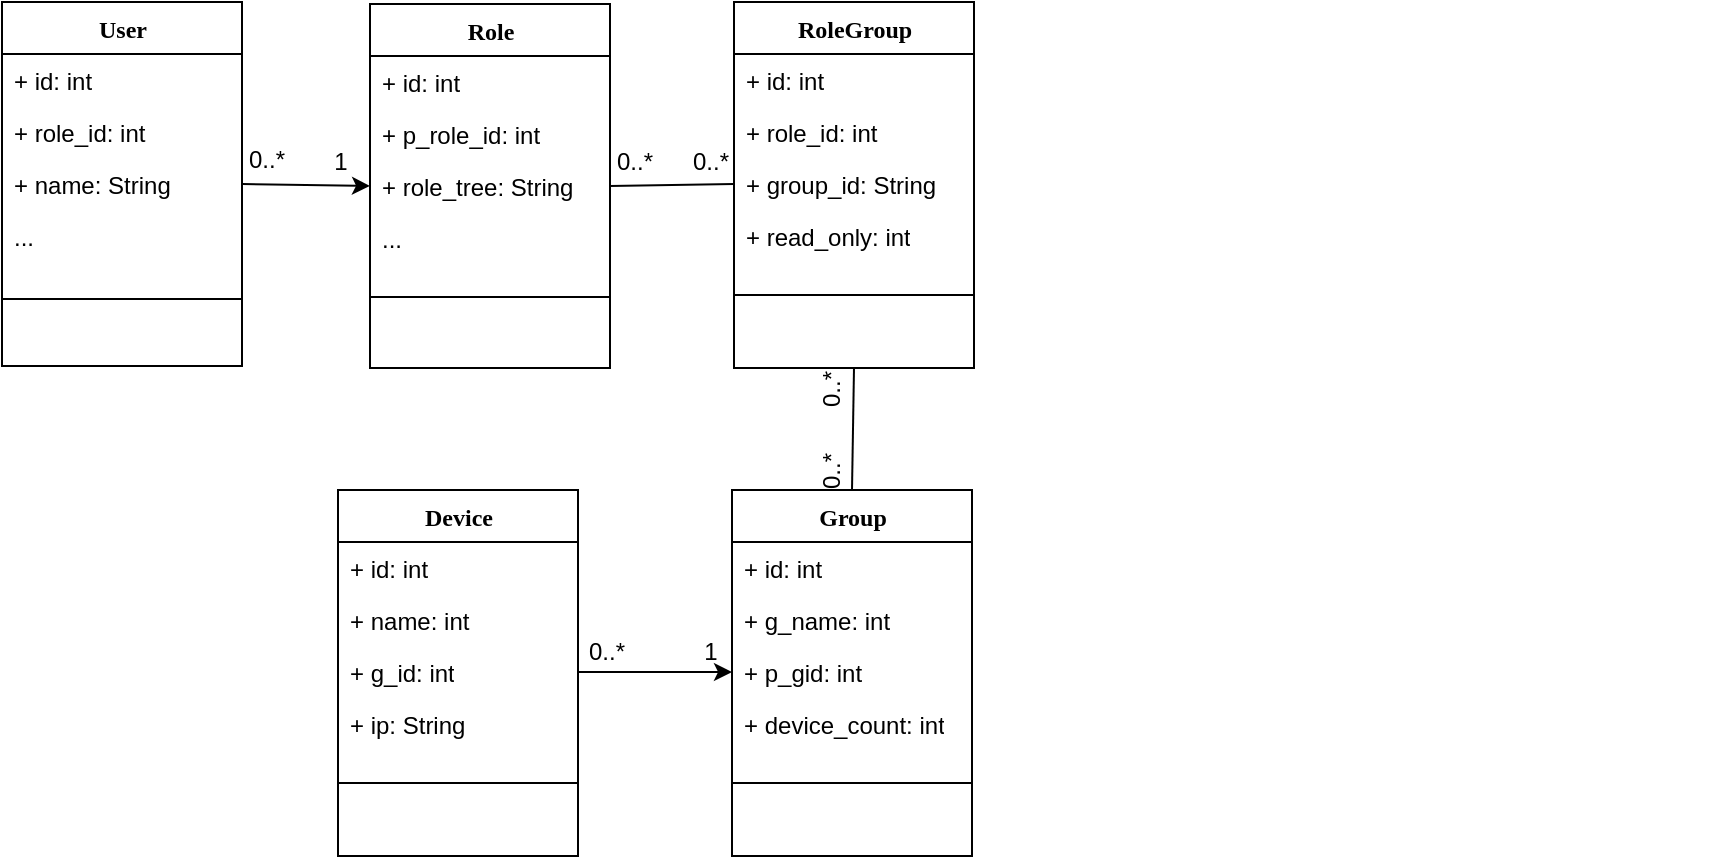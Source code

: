 <mxfile version="13.8.0" type="github">
  <diagram name="Page-1" id="6133507b-19e7-1e82-6fc7-422aa6c4b21f">
    <mxGraphModel dx="1410" dy="603" grid="0" gridSize="10" guides="1" tooltips="1" connect="1" arrows="1" fold="1" page="1" pageScale="1" pageWidth="413" pageHeight="583" background="#ffffff" math="0" shadow="0">
      <root>
        <mxCell id="0" />
        <mxCell id="1" parent="0" />
        <mxCell id="IwuFGDZ3gKHl45ehaiq--77" value="" style="group" vertex="1" connectable="0" parent="1">
          <mxGeometry x="23" y="110" width="854" height="185" as="geometry" />
        </mxCell>
        <mxCell id="IwuFGDZ3gKHl45ehaiq--76" value="" style="group" vertex="1" connectable="0" parent="IwuFGDZ3gKHl45ehaiq--77">
          <mxGeometry width="854" height="185" as="geometry" />
        </mxCell>
        <mxCell id="IwuFGDZ3gKHl45ehaiq--22" value="" style="group" vertex="1" connectable="0" parent="IwuFGDZ3gKHl45ehaiq--76">
          <mxGeometry width="742" height="185" as="geometry" />
        </mxCell>
        <mxCell id="IwuFGDZ3gKHl45ehaiq--82" value="" style="group" vertex="1" connectable="0" parent="IwuFGDZ3gKHl45ehaiq--22">
          <mxGeometry width="486" height="183" as="geometry" />
        </mxCell>
        <mxCell id="IwuFGDZ3gKHl45ehaiq--81" value="" style="group" vertex="1" connectable="0" parent="IwuFGDZ3gKHl45ehaiq--82">
          <mxGeometry width="486" height="183" as="geometry" />
        </mxCell>
        <mxCell id="IwuFGDZ3gKHl45ehaiq--3" value="RoleGroup" style="swimlane;html=1;fontStyle=1;align=center;verticalAlign=top;childLayout=stackLayout;horizontal=1;startSize=26;horizontalStack=0;resizeParent=1;resizeLast=0;collapsible=1;marginBottom=0;swimlaneFillColor=#ffffff;rounded=0;shadow=0;comic=0;labelBackgroundColor=none;strokeWidth=1;fillColor=none;fontFamily=Verdana;fontSize=12" vertex="1" parent="IwuFGDZ3gKHl45ehaiq--81">
          <mxGeometry x="366" width="120" height="183" as="geometry" />
        </mxCell>
        <mxCell id="IwuFGDZ3gKHl45ehaiq--4" value="+ id: int" style="text;html=1;strokeColor=none;fillColor=none;align=left;verticalAlign=top;spacingLeft=4;spacingRight=4;whiteSpace=wrap;overflow=hidden;rotatable=0;points=[[0,0.5],[1,0.5]];portConstraint=eastwest;" vertex="1" parent="IwuFGDZ3gKHl45ehaiq--3">
          <mxGeometry y="26" width="120" height="26" as="geometry" />
        </mxCell>
        <mxCell id="IwuFGDZ3gKHl45ehaiq--5" value="+ role_id: int" style="text;html=1;strokeColor=none;fillColor=none;align=left;verticalAlign=top;spacingLeft=4;spacingRight=4;whiteSpace=wrap;overflow=hidden;rotatable=0;points=[[0,0.5],[1,0.5]];portConstraint=eastwest;" vertex="1" parent="IwuFGDZ3gKHl45ehaiq--3">
          <mxGeometry y="52" width="120" height="26" as="geometry" />
        </mxCell>
        <mxCell id="IwuFGDZ3gKHl45ehaiq--9" value="+ group_id: String" style="text;html=1;strokeColor=none;fillColor=none;align=left;verticalAlign=top;spacingLeft=4;spacingRight=4;whiteSpace=wrap;overflow=hidden;rotatable=0;points=[[0,0.5],[1,0.5]];portConstraint=eastwest;" vertex="1" parent="IwuFGDZ3gKHl45ehaiq--3">
          <mxGeometry y="78" width="120" height="26" as="geometry" />
        </mxCell>
        <mxCell id="IwuFGDZ3gKHl45ehaiq--6" value="+ read_only: int" style="text;html=1;strokeColor=none;fillColor=none;align=left;verticalAlign=top;spacingLeft=4;spacingRight=4;whiteSpace=wrap;overflow=hidden;rotatable=0;points=[[0,0.5],[1,0.5]];portConstraint=eastwest;" vertex="1" parent="IwuFGDZ3gKHl45ehaiq--3">
          <mxGeometry y="104" width="120" height="26" as="geometry" />
        </mxCell>
        <mxCell id="IwuFGDZ3gKHl45ehaiq--8" value="" style="line;html=1;strokeWidth=1;fillColor=none;align=left;verticalAlign=middle;spacingTop=-1;spacingLeft=3;spacingRight=3;rotatable=0;labelPosition=right;points=[];portConstraint=eastwest;" vertex="1" parent="IwuFGDZ3gKHl45ehaiq--3">
          <mxGeometry y="130" width="120" height="33" as="geometry" />
        </mxCell>
        <mxCell id="78961159f06e98e8-43" value="Role" style="swimlane;html=1;fontStyle=1;align=center;verticalAlign=top;childLayout=stackLayout;horizontal=1;startSize=26;horizontalStack=0;resizeParent=1;resizeLast=0;collapsible=1;marginBottom=0;swimlaneFillColor=#ffffff;rounded=0;shadow=0;comic=0;labelBackgroundColor=none;strokeWidth=1;fillColor=none;fontFamily=Verdana;fontSize=12" parent="IwuFGDZ3gKHl45ehaiq--81" vertex="1">
          <mxGeometry x="184" y="1" width="120" height="182" as="geometry" />
        </mxCell>
        <mxCell id="78961159f06e98e8-44" value="+ id: int" style="text;html=1;strokeColor=none;fillColor=none;align=left;verticalAlign=top;spacingLeft=4;spacingRight=4;whiteSpace=wrap;overflow=hidden;rotatable=0;points=[[0,0.5],[1,0.5]];portConstraint=eastwest;" parent="78961159f06e98e8-43" vertex="1">
          <mxGeometry y="26" width="120" height="26" as="geometry" />
        </mxCell>
        <mxCell id="78961159f06e98e8-45" value="+ p_role_id: int" style="text;html=1;strokeColor=none;fillColor=none;align=left;verticalAlign=top;spacingLeft=4;spacingRight=4;whiteSpace=wrap;overflow=hidden;rotatable=0;points=[[0,0.5],[1,0.5]];portConstraint=eastwest;" parent="78961159f06e98e8-43" vertex="1">
          <mxGeometry y="52" width="120" height="26" as="geometry" />
        </mxCell>
        <mxCell id="78961159f06e98e8-52" value="+ role_tree: String" style="text;html=1;strokeColor=none;fillColor=none;align=left;verticalAlign=top;spacingLeft=4;spacingRight=4;whiteSpace=wrap;overflow=hidden;rotatable=0;points=[[0,0.5],[1,0.5]];portConstraint=eastwest;" parent="78961159f06e98e8-43" vertex="1">
          <mxGeometry y="78" width="120" height="26" as="geometry" />
        </mxCell>
        <mxCell id="IwuFGDZ3gKHl45ehaiq--2" value="..." style="text;html=1;strokeColor=none;fillColor=none;align=left;verticalAlign=top;spacingLeft=4;spacingRight=4;whiteSpace=wrap;overflow=hidden;rotatable=0;points=[[0,0.5],[1,0.5]];portConstraint=eastwest;" vertex="1" parent="78961159f06e98e8-43">
          <mxGeometry y="104" width="120" height="26" as="geometry" />
        </mxCell>
        <mxCell id="78961159f06e98e8-51" value="" style="line;html=1;strokeWidth=1;fillColor=none;align=left;verticalAlign=middle;spacingTop=-1;spacingLeft=3;spacingRight=3;rotatable=0;labelPosition=right;points=[];portConstraint=eastwest;" parent="78961159f06e98e8-43" vertex="1">
          <mxGeometry y="130" width="120" height="33" as="geometry" />
        </mxCell>
        <mxCell id="78961159f06e98e8-17" value="User" style="swimlane;html=1;fontStyle=1;align=center;verticalAlign=top;childLayout=stackLayout;horizontal=1;startSize=26;horizontalStack=0;resizeParent=1;resizeLast=0;collapsible=1;marginBottom=0;swimlaneFillColor=#ffffff;rounded=0;shadow=0;comic=0;labelBackgroundColor=none;strokeWidth=1;fillColor=none;fontFamily=Verdana;fontSize=12" parent="IwuFGDZ3gKHl45ehaiq--81" vertex="1">
          <mxGeometry width="120" height="182" as="geometry" />
        </mxCell>
        <mxCell id="78961159f06e98e8-23" value="+ id: int" style="text;html=1;strokeColor=none;fillColor=none;align=left;verticalAlign=top;spacingLeft=4;spacingRight=4;whiteSpace=wrap;overflow=hidden;rotatable=0;points=[[0,0.5],[1,0.5]];portConstraint=eastwest;" parent="78961159f06e98e8-17" vertex="1">
          <mxGeometry y="26" width="120" height="26" as="geometry" />
        </mxCell>
        <mxCell id="78961159f06e98e8-24" value="+ role_id: int" style="text;html=1;strokeColor=none;fillColor=none;align=left;verticalAlign=top;spacingLeft=4;spacingRight=4;whiteSpace=wrap;overflow=hidden;rotatable=0;points=[[0,0.5],[1,0.5]];portConstraint=eastwest;" parent="78961159f06e98e8-17" vertex="1">
          <mxGeometry y="52" width="120" height="26" as="geometry" />
        </mxCell>
        <mxCell id="78961159f06e98e8-27" value="+ name: String" style="text;html=1;strokeColor=none;fillColor=none;align=left;verticalAlign=top;spacingLeft=4;spacingRight=4;whiteSpace=wrap;overflow=hidden;rotatable=0;points=[[0,0.5],[1,0.5]];portConstraint=eastwest;" parent="78961159f06e98e8-17" vertex="1">
          <mxGeometry y="78" width="120" height="26" as="geometry" />
        </mxCell>
        <mxCell id="IwuFGDZ3gKHl45ehaiq--1" value="..." style="text;html=1;strokeColor=none;fillColor=none;align=left;verticalAlign=top;spacingLeft=4;spacingRight=4;whiteSpace=wrap;overflow=hidden;rotatable=0;points=[[0,0.5],[1,0.5]];portConstraint=eastwest;" vertex="1" parent="78961159f06e98e8-17">
          <mxGeometry y="104" width="120" height="26" as="geometry" />
        </mxCell>
        <mxCell id="78961159f06e98e8-19" value="" style="line;html=1;strokeWidth=1;fillColor=none;align=left;verticalAlign=middle;spacingTop=-1;spacingLeft=3;spacingRight=3;rotatable=0;labelPosition=right;points=[];portConstraint=eastwest;" parent="78961159f06e98e8-17" vertex="1">
          <mxGeometry y="130" width="120" height="37" as="geometry" />
        </mxCell>
        <mxCell id="IwuFGDZ3gKHl45ehaiq--32" value="" style="endArrow=classic;html=1;entryX=0;entryY=0.5;entryDx=0;entryDy=0;exitX=1;exitY=0.5;exitDx=0;exitDy=0;" edge="1" parent="IwuFGDZ3gKHl45ehaiq--81" source="78961159f06e98e8-27" target="78961159f06e98e8-52">
          <mxGeometry width="50" height="50" relative="1" as="geometry">
            <mxPoint x="122" y="91" as="sourcePoint" />
            <mxPoint x="172" y="40" as="targetPoint" />
          </mxGeometry>
        </mxCell>
        <mxCell id="IwuFGDZ3gKHl45ehaiq--34" value="" style="endArrow=none;html=1;exitX=1;exitY=0.5;exitDx=0;exitDy=0;entryX=0;entryY=0.5;entryDx=0;entryDy=0;" edge="1" parent="IwuFGDZ3gKHl45ehaiq--81" source="78961159f06e98e8-52" target="IwuFGDZ3gKHl45ehaiq--9">
          <mxGeometry width="50" height="50" relative="1" as="geometry">
            <mxPoint x="513" y="178" as="sourcePoint" />
            <mxPoint x="563" y="128" as="targetPoint" />
          </mxGeometry>
        </mxCell>
        <mxCell id="IwuFGDZ3gKHl45ehaiq--37" value="0..*" style="text;html=1;align=center;verticalAlign=middle;resizable=0;points=[];autosize=1;" vertex="1" parent="IwuFGDZ3gKHl45ehaiq--81">
          <mxGeometry x="340" y="71" width="28" height="18" as="geometry" />
        </mxCell>
        <mxCell id="IwuFGDZ3gKHl45ehaiq--38" value="0..*" style="text;html=1;align=center;verticalAlign=middle;resizable=0;points=[];autosize=1;" vertex="1" parent="IwuFGDZ3gKHl45ehaiq--81">
          <mxGeometry x="302" y="71" width="28" height="18" as="geometry" />
        </mxCell>
        <mxCell id="IwuFGDZ3gKHl45ehaiq--25" value="1" style="text;html=1;align=center;verticalAlign=middle;resizable=0;points=[];autosize=1;" vertex="1" parent="IwuFGDZ3gKHl45ehaiq--81">
          <mxGeometry x="160" y="71" width="17" height="18" as="geometry" />
        </mxCell>
        <mxCell id="IwuFGDZ3gKHl45ehaiq--24" value="0..*" style="text;html=1;align=center;verticalAlign=middle;resizable=0;points=[];autosize=1;" vertex="1" parent="IwuFGDZ3gKHl45ehaiq--76">
          <mxGeometry x="118" y="70" width="28" height="18" as="geometry" />
        </mxCell>
        <mxCell id="IwuFGDZ3gKHl45ehaiq--35" value="" style="endArrow=none;html=1;exitX=0.5;exitY=1;exitDx=0;exitDy=0;entryX=0.5;entryY=0;entryDx=0;entryDy=0;" edge="1" parent="1" source="IwuFGDZ3gKHl45ehaiq--3" target="IwuFGDZ3gKHl45ehaiq--16">
          <mxGeometry width="50" height="50" relative="1" as="geometry">
            <mxPoint x="597" y="201" as="sourcePoint" />
            <mxPoint x="690" y="201" as="targetPoint" />
            <Array as="points" />
          </mxGeometry>
        </mxCell>
        <mxCell id="IwuFGDZ3gKHl45ehaiq--36" value="" style="endArrow=classic;html=1;entryX=0;entryY=0.5;entryDx=0;entryDy=0;exitX=1;exitY=0.5;exitDx=0;exitDy=0;" edge="1" parent="1" source="IwuFGDZ3gKHl45ehaiq--29" target="IwuFGDZ3gKHl45ehaiq--19">
          <mxGeometry width="50" height="50" relative="1" as="geometry">
            <mxPoint x="879" y="203" as="sourcePoint" />
            <mxPoint x="972" y="203" as="targetPoint" />
          </mxGeometry>
        </mxCell>
        <mxCell id="IwuFGDZ3gKHl45ehaiq--16" value="Group" style="swimlane;html=1;fontStyle=1;align=center;verticalAlign=top;childLayout=stackLayout;horizontal=1;startSize=26;horizontalStack=0;resizeParent=1;resizeLast=0;collapsible=1;marginBottom=0;swimlaneFillColor=#ffffff;rounded=0;shadow=0;comic=0;labelBackgroundColor=none;strokeWidth=1;fillColor=none;fontFamily=Verdana;fontSize=12" vertex="1" parent="1">
          <mxGeometry x="388" y="354" width="120" height="183" as="geometry" />
        </mxCell>
        <mxCell id="IwuFGDZ3gKHl45ehaiq--17" value="+ id: int" style="text;html=1;strokeColor=none;fillColor=none;align=left;verticalAlign=top;spacingLeft=4;spacingRight=4;whiteSpace=wrap;overflow=hidden;rotatable=0;points=[[0,0.5],[1,0.5]];portConstraint=eastwest;" vertex="1" parent="IwuFGDZ3gKHl45ehaiq--16">
          <mxGeometry y="26" width="120" height="26" as="geometry" />
        </mxCell>
        <mxCell id="IwuFGDZ3gKHl45ehaiq--18" value="+ g_name: int" style="text;html=1;strokeColor=none;fillColor=none;align=left;verticalAlign=top;spacingLeft=4;spacingRight=4;whiteSpace=wrap;overflow=hidden;rotatable=0;points=[[0,0.5],[1,0.5]];portConstraint=eastwest;" vertex="1" parent="IwuFGDZ3gKHl45ehaiq--16">
          <mxGeometry y="52" width="120" height="26" as="geometry" />
        </mxCell>
        <mxCell id="IwuFGDZ3gKHl45ehaiq--19" value="+ p_gid: int" style="text;html=1;strokeColor=none;fillColor=none;align=left;verticalAlign=top;spacingLeft=4;spacingRight=4;whiteSpace=wrap;overflow=hidden;rotatable=0;points=[[0,0.5],[1,0.5]];portConstraint=eastwest;" vertex="1" parent="IwuFGDZ3gKHl45ehaiq--16">
          <mxGeometry y="78" width="120" height="26" as="geometry" />
        </mxCell>
        <mxCell id="IwuFGDZ3gKHl45ehaiq--20" value="+ device_count: int" style="text;html=1;strokeColor=none;fillColor=none;align=left;verticalAlign=top;spacingLeft=4;spacingRight=4;whiteSpace=wrap;overflow=hidden;rotatable=0;points=[[0,0.5],[1,0.5]];portConstraint=eastwest;" vertex="1" parent="IwuFGDZ3gKHl45ehaiq--16">
          <mxGeometry y="104" width="120" height="26" as="geometry" />
        </mxCell>
        <mxCell id="IwuFGDZ3gKHl45ehaiq--21" value="" style="line;html=1;strokeWidth=1;fillColor=none;align=left;verticalAlign=middle;spacingTop=-1;spacingLeft=3;spacingRight=3;rotatable=0;labelPosition=right;points=[];portConstraint=eastwest;" vertex="1" parent="IwuFGDZ3gKHl45ehaiq--16">
          <mxGeometry y="130" width="120" height="33" as="geometry" />
        </mxCell>
        <mxCell id="IwuFGDZ3gKHl45ehaiq--26" value="Device" style="swimlane;html=1;fontStyle=1;align=center;verticalAlign=top;childLayout=stackLayout;horizontal=1;startSize=26;horizontalStack=0;resizeParent=1;resizeLast=0;collapsible=1;marginBottom=0;swimlaneFillColor=#ffffff;rounded=0;shadow=0;comic=0;labelBackgroundColor=none;strokeWidth=1;fillColor=none;fontFamily=Verdana;fontSize=12" vertex="1" parent="1">
          <mxGeometry x="191" y="354" width="120" height="183" as="geometry" />
        </mxCell>
        <mxCell id="IwuFGDZ3gKHl45ehaiq--27" value="+ id: int" style="text;html=1;strokeColor=none;fillColor=none;align=left;verticalAlign=top;spacingLeft=4;spacingRight=4;whiteSpace=wrap;overflow=hidden;rotatable=0;points=[[0,0.5],[1,0.5]];portConstraint=eastwest;" vertex="1" parent="IwuFGDZ3gKHl45ehaiq--26">
          <mxGeometry y="26" width="120" height="26" as="geometry" />
        </mxCell>
        <mxCell id="IwuFGDZ3gKHl45ehaiq--28" value="+ name: int" style="text;html=1;strokeColor=none;fillColor=none;align=left;verticalAlign=top;spacingLeft=4;spacingRight=4;whiteSpace=wrap;overflow=hidden;rotatable=0;points=[[0,0.5],[1,0.5]];portConstraint=eastwest;" vertex="1" parent="IwuFGDZ3gKHl45ehaiq--26">
          <mxGeometry y="52" width="120" height="26" as="geometry" />
        </mxCell>
        <mxCell id="IwuFGDZ3gKHl45ehaiq--29" value="+ g_id: int" style="text;html=1;strokeColor=none;fillColor=none;align=left;verticalAlign=top;spacingLeft=4;spacingRight=4;whiteSpace=wrap;overflow=hidden;rotatable=0;points=[[0,0.5],[1,0.5]];portConstraint=eastwest;" vertex="1" parent="IwuFGDZ3gKHl45ehaiq--26">
          <mxGeometry y="78" width="120" height="26" as="geometry" />
        </mxCell>
        <mxCell id="IwuFGDZ3gKHl45ehaiq--30" value="+ ip: String" style="text;html=1;strokeColor=none;fillColor=none;align=left;verticalAlign=top;spacingLeft=4;spacingRight=4;whiteSpace=wrap;overflow=hidden;rotatable=0;points=[[0,0.5],[1,0.5]];portConstraint=eastwest;" vertex="1" parent="IwuFGDZ3gKHl45ehaiq--26">
          <mxGeometry y="104" width="120" height="26" as="geometry" />
        </mxCell>
        <mxCell id="IwuFGDZ3gKHl45ehaiq--31" value="" style="line;html=1;strokeWidth=1;fillColor=none;align=left;verticalAlign=middle;spacingTop=-1;spacingLeft=3;spacingRight=3;rotatable=0;labelPosition=right;points=[];portConstraint=eastwest;" vertex="1" parent="IwuFGDZ3gKHl45ehaiq--26">
          <mxGeometry y="130" width="120" height="33" as="geometry" />
        </mxCell>
        <mxCell id="IwuFGDZ3gKHl45ehaiq--74" value="1" style="text;html=1;align=center;verticalAlign=middle;resizable=0;points=[];autosize=1;" vertex="1" parent="1">
          <mxGeometry x="368.5" y="426" width="17" height="18" as="geometry" />
        </mxCell>
        <mxCell id="IwuFGDZ3gKHl45ehaiq--75" value="0..*" style="text;html=1;align=center;verticalAlign=middle;resizable=0;points=[];autosize=1;" vertex="1" parent="1">
          <mxGeometry x="311" y="426" width="28" height="18" as="geometry" />
        </mxCell>
        <mxCell id="IwuFGDZ3gKHl45ehaiq--73" value="&lt;div&gt;&lt;span&gt;0..*&lt;/span&gt;&lt;/div&gt;" style="text;html=1;align=center;verticalAlign=middle;resizable=0;points=[];autosize=1;horizontal=0;" vertex="1" parent="1">
          <mxGeometry x="424" y="295" width="28" height="18" as="geometry" />
        </mxCell>
        <mxCell id="IwuFGDZ3gKHl45ehaiq--39" value="0..*" style="text;html=1;align=center;verticalAlign=middle;resizable=0;points=[];autosize=1;horizontal=0;" vertex="1" parent="1">
          <mxGeometry x="424" y="336" width="28" height="18" as="geometry" />
        </mxCell>
      </root>
    </mxGraphModel>
  </diagram>
</mxfile>
